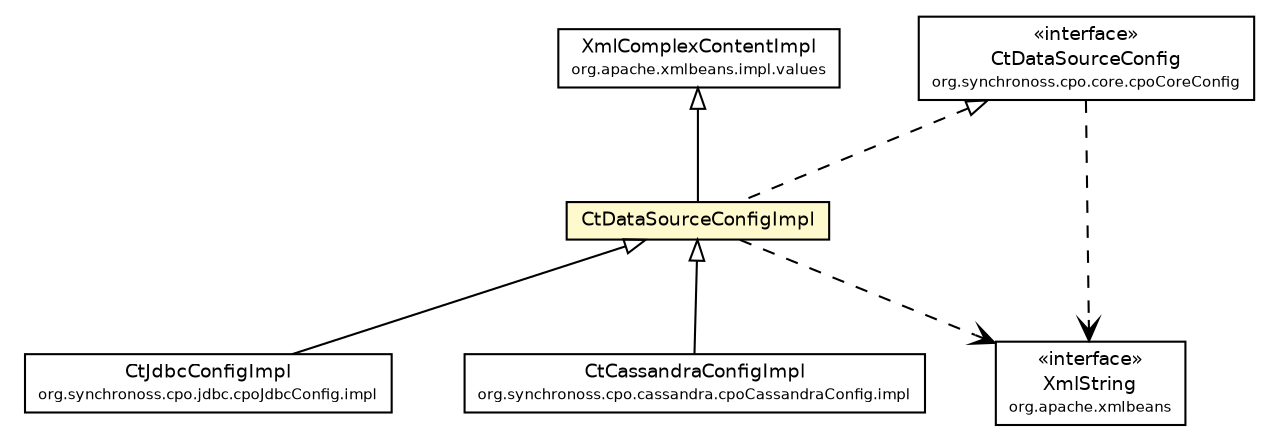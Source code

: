 #!/usr/local/bin/dot
#
# Class diagram 
# Generated by UmlGraph version 4.6 (http://www.spinellis.gr/sw/umlgraph)
#

digraph G {
	edge [fontname="Helvetica",fontsize=10,labelfontname="Helvetica",labelfontsize=10];
	node [fontname="Helvetica",fontsize=10,shape=plaintext];
	// org.synchronoss.cpo.core.cpoCoreConfig.CtDataSourceConfig
	c23971 [label=<<table border="0" cellborder="1" cellspacing="0" cellpadding="2" port="p" href="../CtDataSourceConfig.html">
		<tr><td><table border="0" cellspacing="0" cellpadding="1">
			<tr><td> &laquo;interface&raquo; </td></tr>
			<tr><td> CtDataSourceConfig </td></tr>
			<tr><td><font point-size="7.0"> org.synchronoss.cpo.core.cpoCoreConfig </font></td></tr>
		</table></td></tr>
		</table>>, fontname="Helvetica", fontcolor="black", fontsize=9.0];
	// org.synchronoss.cpo.core.cpoCoreConfig.impl.CtDataSourceConfigImpl
	c23978 [label=<<table border="0" cellborder="1" cellspacing="0" cellpadding="2" port="p" bgcolor="lemonChiffon" href="./CtDataSourceConfigImpl.html">
		<tr><td><table border="0" cellspacing="0" cellpadding="1">
			<tr><td> CtDataSourceConfigImpl </td></tr>
		</table></td></tr>
		</table>>, fontname="Helvetica", fontcolor="black", fontsize=9.0];
	// org.synchronoss.cpo.jdbc.cpoJdbcConfig.impl.CtJdbcConfigImpl
	c24060 [label=<<table border="0" cellborder="1" cellspacing="0" cellpadding="2" port="p" href="../../../jdbc/cpoJdbcConfig/impl/CtJdbcConfigImpl.html">
		<tr><td><table border="0" cellspacing="0" cellpadding="1">
			<tr><td> CtJdbcConfigImpl </td></tr>
			<tr><td><font point-size="7.0"> org.synchronoss.cpo.jdbc.cpoJdbcConfig.impl </font></td></tr>
		</table></td></tr>
		</table>>, fontname="Helvetica", fontcolor="black", fontsize=9.0];
	// org.synchronoss.cpo.cassandra.cpoCassandraConfig.impl.CtCassandraConfigImpl
	c24108 [label=<<table border="0" cellborder="1" cellspacing="0" cellpadding="2" port="p" href="../../../cassandra/cpoCassandraConfig/impl/CtCassandraConfigImpl.html">
		<tr><td><table border="0" cellspacing="0" cellpadding="1">
			<tr><td> CtCassandraConfigImpl </td></tr>
			<tr><td><font point-size="7.0"> org.synchronoss.cpo.cassandra.cpoCassandraConfig.impl </font></td></tr>
		</table></td></tr>
		</table>>, fontname="Helvetica", fontcolor="black", fontsize=9.0];
	//org.synchronoss.cpo.core.cpoCoreConfig.impl.CtDataSourceConfigImpl extends org.apache.xmlbeans.impl.values.XmlComplexContentImpl
	c24118:p -> c23978:p [dir=back,arrowtail=empty];
	//org.synchronoss.cpo.core.cpoCoreConfig.impl.CtDataSourceConfigImpl implements org.synchronoss.cpo.core.cpoCoreConfig.CtDataSourceConfig
	c23971:p -> c23978:p [dir=back,arrowtail=empty,style=dashed];
	//org.synchronoss.cpo.jdbc.cpoJdbcConfig.impl.CtJdbcConfigImpl extends org.synchronoss.cpo.core.cpoCoreConfig.impl.CtDataSourceConfigImpl
	c23978:p -> c24060:p [dir=back,arrowtail=empty];
	//org.synchronoss.cpo.cassandra.cpoCassandraConfig.impl.CtCassandraConfigImpl extends org.synchronoss.cpo.core.cpoCoreConfig.impl.CtDataSourceConfigImpl
	c23978:p -> c24108:p [dir=back,arrowtail=empty];
	// org.synchronoss.cpo.core.cpoCoreConfig.CtDataSourceConfig DEPEND org.apache.xmlbeans.XmlString
	c23971:p -> c24119:p [taillabel="", label="", headlabel="", fontname="Helvetica", fontcolor="black", fontsize=10.0, color="black", arrowhead=open, style=dashed];
	// org.synchronoss.cpo.core.cpoCoreConfig.impl.CtDataSourceConfigImpl DEPEND org.apache.xmlbeans.XmlString
	c23978:p -> c24119:p [taillabel="", label="", headlabel="", fontname="Helvetica", fontcolor="black", fontsize=10.0, color="black", arrowhead=open, style=dashed];
	// org.apache.xmlbeans.XmlString
	c24119 [label=<<table border="0" cellborder="1" cellspacing="0" cellpadding="2" port="p" href="http://java.sun.com/j2se/1.4.2/docs/api/org/apache/xmlbeans/XmlString.html">
		<tr><td><table border="0" cellspacing="0" cellpadding="1">
			<tr><td> &laquo;interface&raquo; </td></tr>
			<tr><td> XmlString </td></tr>
			<tr><td><font point-size="7.0"> org.apache.xmlbeans </font></td></tr>
		</table></td></tr>
		</table>>, fontname="Helvetica", fontcolor="black", fontsize=9.0];
	// org.apache.xmlbeans.impl.values.XmlComplexContentImpl
	c24118 [label=<<table border="0" cellborder="1" cellspacing="0" cellpadding="2" port="p" href="http://java.sun.com/j2se/1.4.2/docs/api/org/apache/xmlbeans/impl/values/XmlComplexContentImpl.html">
		<tr><td><table border="0" cellspacing="0" cellpadding="1">
			<tr><td> XmlComplexContentImpl </td></tr>
			<tr><td><font point-size="7.0"> org.apache.xmlbeans.impl.values </font></td></tr>
		</table></td></tr>
		</table>>, fontname="Helvetica", fontcolor="black", fontsize=9.0];
}

